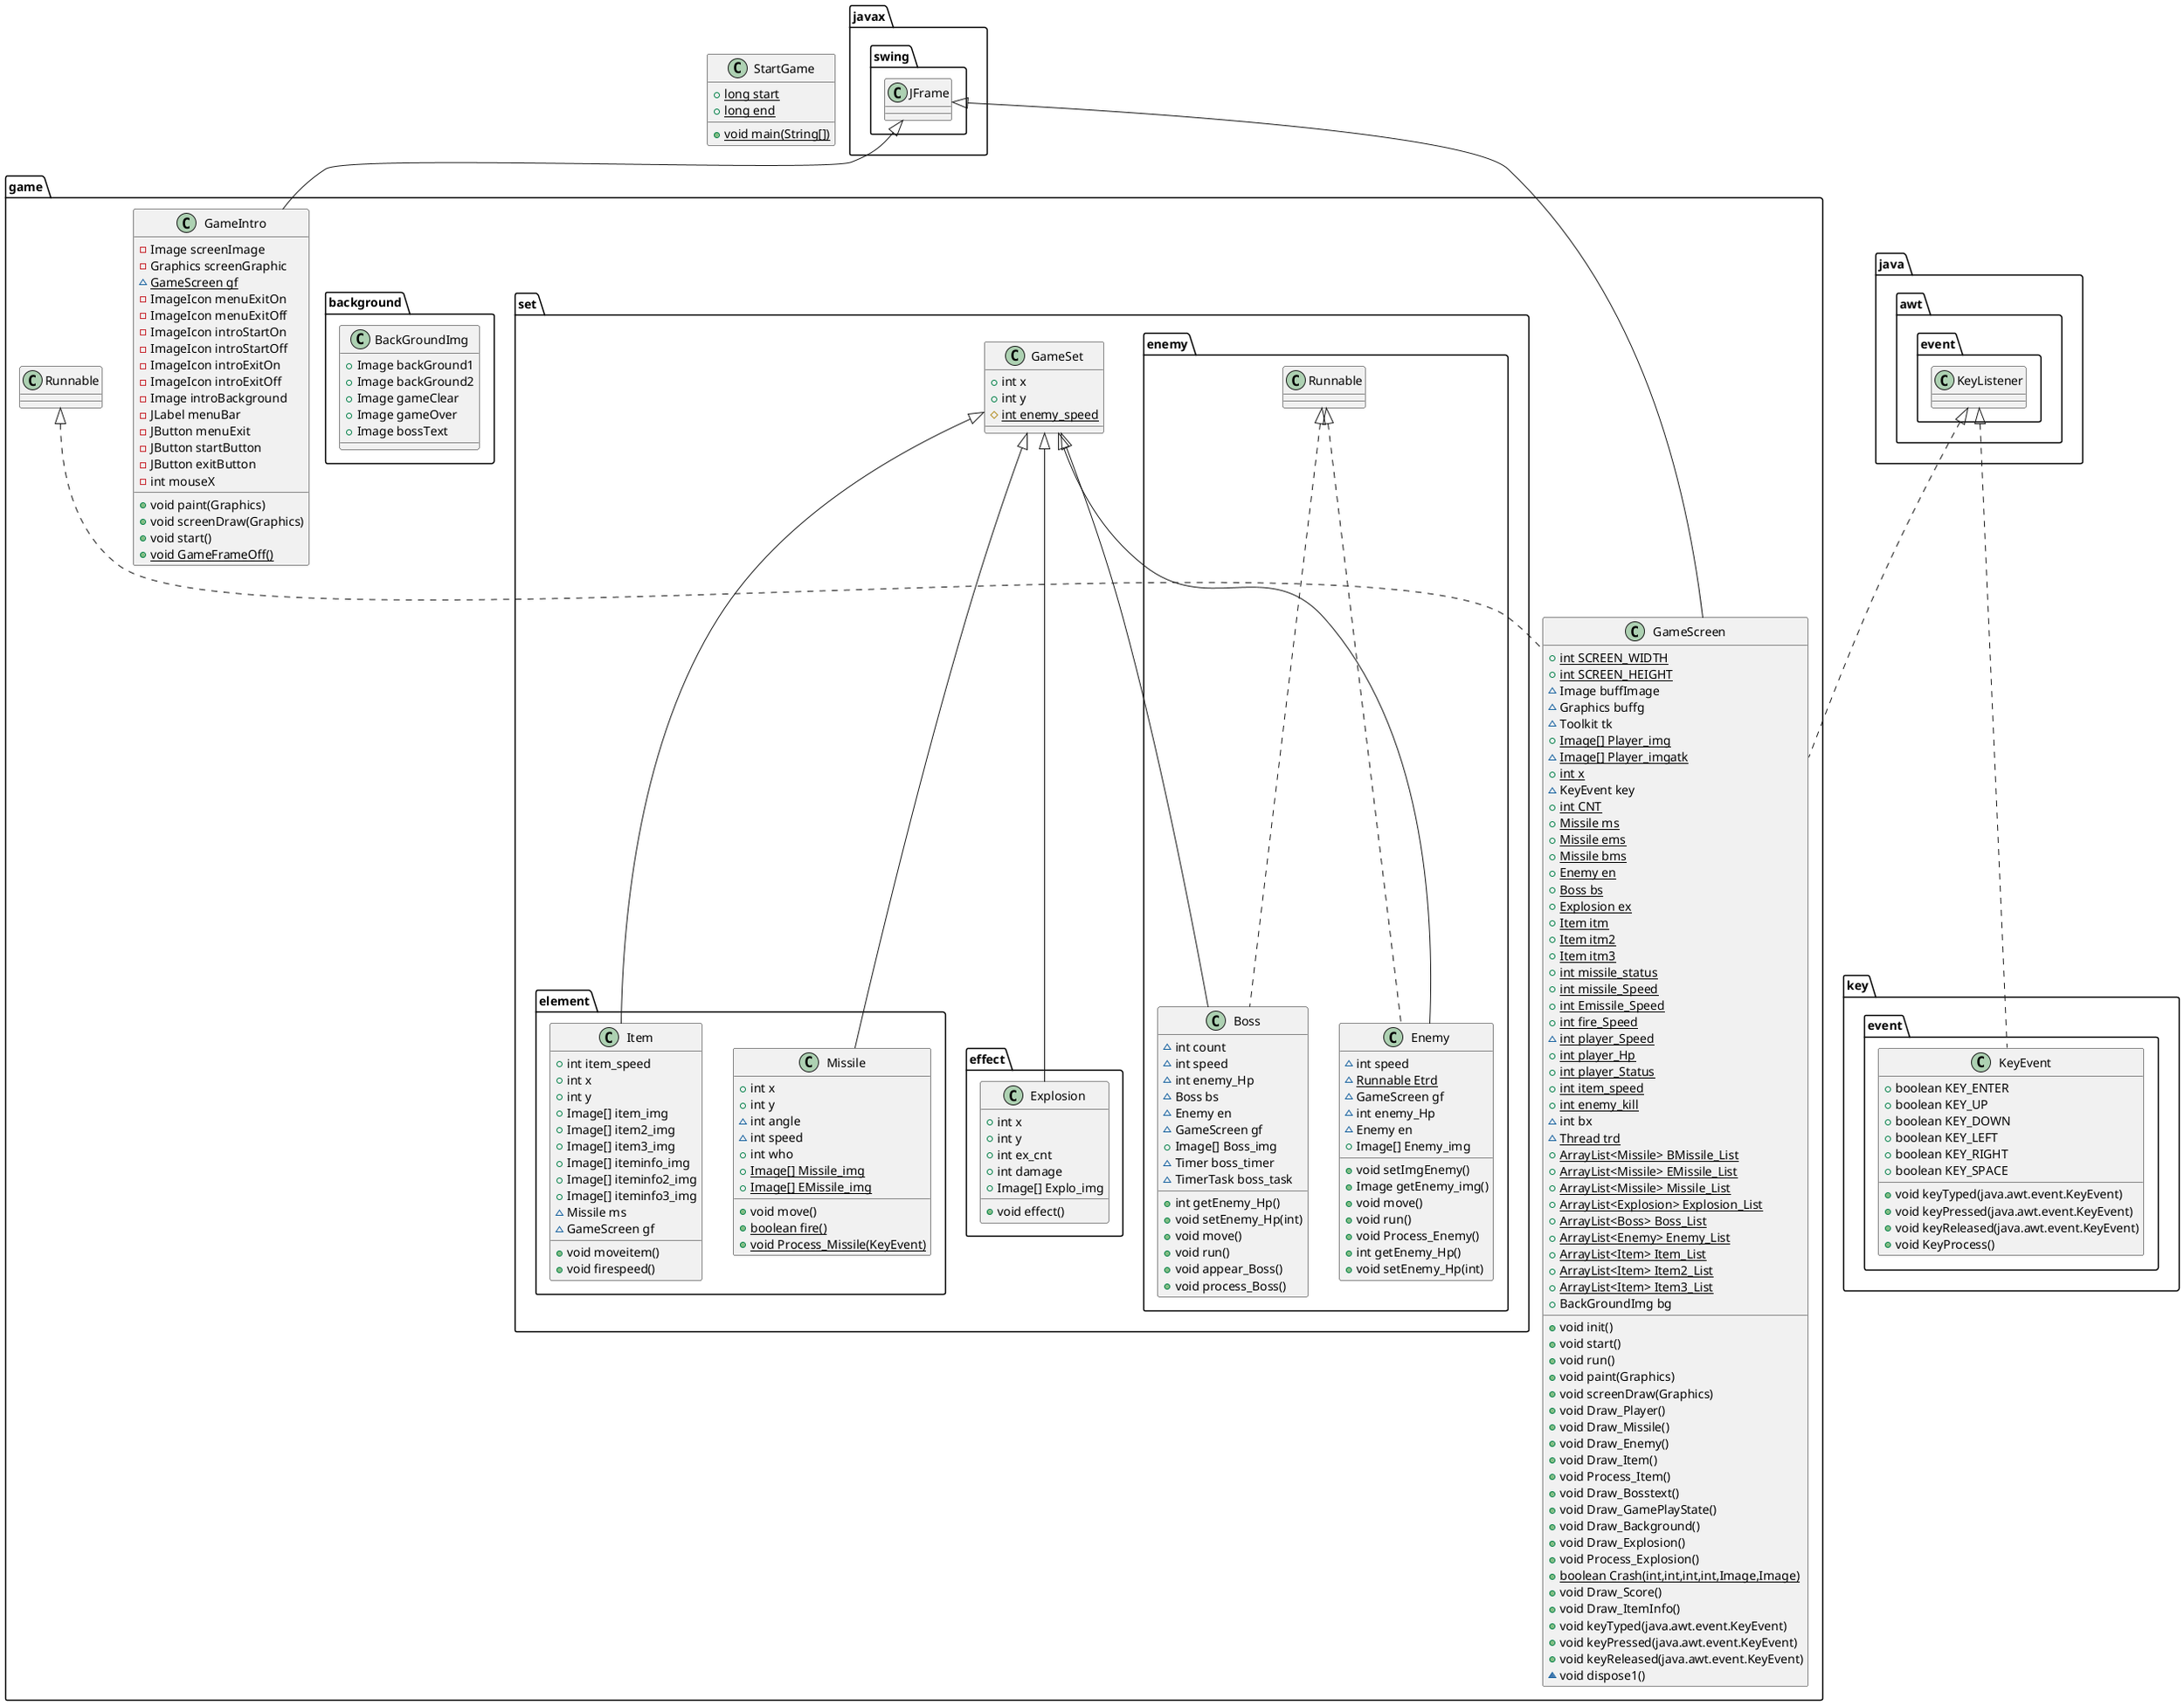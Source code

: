 @startuml
class game.set.element.Missile {
+ int x
+ int y
~ int angle
~ int speed
+ int who
+ {static} Image[] Missile_img
+ {static} Image[] EMissile_img
+ void move()
+ {static} boolean fire()
+ {static} void Process_Missile(KeyEvent)
}
class game.background.BackGroundImg {
+ Image backGround1
+ Image backGround2
+ Image gameClear
+ Image gameOver
+ Image bossText
}
class game.set.element.Item {
+ int item_speed
+ int x
+ int y
+ Image[] item_img
+ Image[] item2_img
+ Image[] item3_img
+ Image[] iteminfo_img
+ Image[] iteminfo2_img
+ Image[] iteminfo3_img
~ Missile ms
~ GameScreen gf
+ void moveitem()
+ void firespeed()
}
class StartGame {
+ {static} long start
+ {static} long end
+ {static} void main(String[])
}
class game.GameIntro {
- Image screenImage
- Graphics screenGraphic
~ {static} GameScreen gf
- ImageIcon menuExitOn
- ImageIcon menuExitOff
- ImageIcon introStartOn
- ImageIcon introStartOff
- ImageIcon introExitOn
- ImageIcon introExitOff
- Image introBackground
- JLabel menuBar
- JButton menuExit
- JButton startButton
- JButton exitButton
- int mouseX
+ void paint(Graphics)
+ void screenDraw(Graphics)
+ void start()
+ {static} void GameFrameOff()
}
class game.set.effect.Explosion {
+ int x
+ int y
+ int ex_cnt
+ int damage
+ Image[] Explo_img
+ void effect()
}
class game.set.GameSet {
+ int x
+ int y
# {static} int enemy_speed
}
class game.set.enemy.Boss {
~ int count
~ int speed
~ int enemy_Hp
~ Boss bs
~ Enemy en
~ GameScreen gf
+ Image[] Boss_img
~ Timer boss_timer
~ TimerTask boss_task
+ int getEnemy_Hp()
+ void setEnemy_Hp(int)
+ void move()
+ void run()
+ void appear_Boss()
+ void process_Boss()
}
class game.GameScreen {
+ {static} int SCREEN_WIDTH
+ {static} int SCREEN_HEIGHT
~ Image buffImage
~ Graphics buffg
~ Toolkit tk
+ {static} Image[] Player_img
~ {static} Image[] Player_imgatk
+ {static} int x
~ KeyEvent key
+ {static} int CNT
+ {static} Missile ms
+ {static} Missile ems
+ {static} Missile bms
+ {static} Enemy en
+ {static} Boss bs
+ {static} Explosion ex
+ {static} Item itm
+ {static} Item itm2
+ {static} Item itm3
+ {static} int missile_status
+ {static} int missile_Speed
+ {static} int Emissile_Speed
+ {static} int fire_Speed
~ {static} int player_Speed
+ {static} int player_Hp
+ {static} int player_Status
+ {static} int item_speed
+ {static} int enemy_kill
~ int bx
~ {static} Thread trd
+ {static} ArrayList<Missile> BMissile_List
+ {static} ArrayList<Missile> EMissile_List
+ {static} ArrayList<Missile> Missile_List
+ {static} ArrayList<Explosion> Explosion_List
+ {static} ArrayList<Boss> Boss_List
+ {static} ArrayList<Enemy> Enemy_List
+ {static} ArrayList<Item> Item_List
+ {static} ArrayList<Item> Item2_List
+ {static} ArrayList<Item> Item3_List
+ BackGroundImg bg
+ void init()
+ void start()
+ void run()
+ void paint(Graphics)
+ void screenDraw(Graphics)
+ void Draw_Player()
+ void Draw_Missile()
+ void Draw_Enemy()
+ void Draw_Item()
+ void Process_Item()
+ void Draw_Bosstext()
+ void Draw_GamePlayState()
+ void Draw_Background()
+ void Draw_Explosion()
+ void Process_Explosion()
+ {static} boolean Crash(int,int,int,int,Image,Image)
+ void Draw_Score()
+ void Draw_ItemInfo()
+ void keyTyped(java.awt.event.KeyEvent)
+ void keyPressed(java.awt.event.KeyEvent)
+ void keyReleased(java.awt.event.KeyEvent)
~ void dispose1()
}
class game.set.enemy.Enemy {
~ int speed
~ {static} Runnable Etrd
~ GameScreen gf
~ int enemy_Hp
~ Enemy en
+ Image[] Enemy_img
+ void setImgEnemy()
+ Image getEnemy_img()
+ void move()
+ void run()
+ void Process_Enemy()
+ int getEnemy_Hp()
+ void setEnemy_Hp(int)
}
class key.event.KeyEvent {
+ boolean KEY_ENTER
+ boolean KEY_UP
+ boolean KEY_DOWN
+ boolean KEY_LEFT
+ boolean KEY_RIGHT
+ boolean KEY_SPACE
+ void keyTyped(java.awt.event.KeyEvent)
+ void keyPressed(java.awt.event.KeyEvent)
+ void keyReleased(java.awt.event.KeyEvent)
+ void KeyProcess()
}


game.set.GameSet <|-- game.set.element.Missile
game.set.GameSet <|-- game.set.element.Item
javax.swing.JFrame <|-- game.GameIntro
game.set.GameSet <|-- game.set.effect.Explosion
game.set.enemy.Runnable <|.. game.set.enemy.Boss
game.set.GameSet <|-- game.set.enemy.Boss
java.awt.event.KeyListener <|.. game.GameScreen
game.Runnable <|.. game.GameScreen
javax.swing.JFrame <|-- game.GameScreen
game.set.enemy.Runnable <|.. game.set.enemy.Enemy
game.set.GameSet <|-- game.set.enemy.Enemy
java.awt.event.KeyListener <|.. key.event.KeyEvent
@enduml